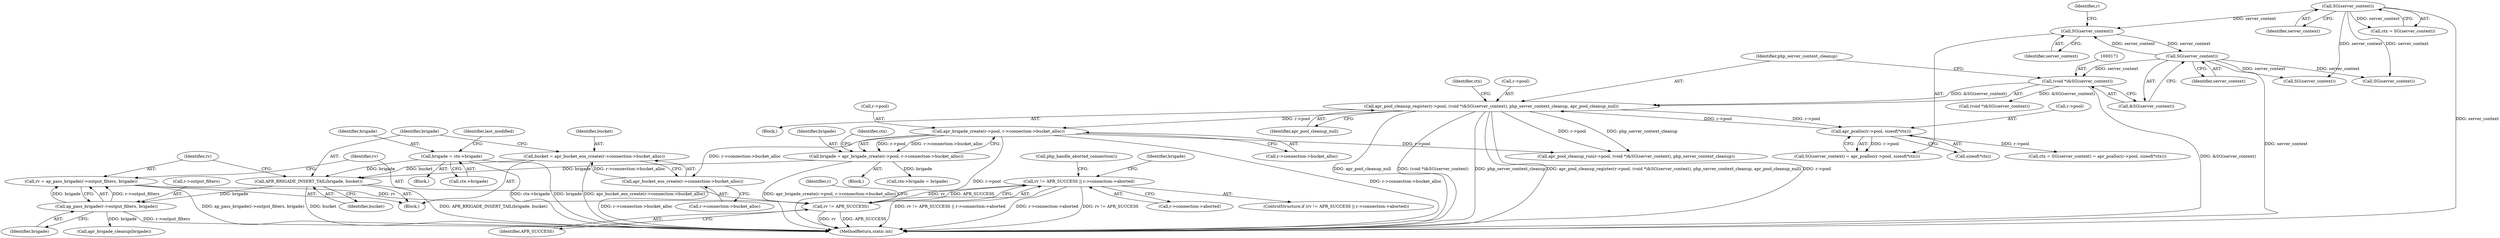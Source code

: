 digraph "0_php_809610f5ea38a83b284e1125d1fff129bdd615e7@API" {
"1000507" [label="(Call,rv != APR_SUCCESS || r->connection->aborted)"];
"1000508" [label="(Call,rv != APR_SUCCESS)"];
"1000499" [label="(Call,rv = ap_pass_brigade(r->output_filters, brigade))"];
"1000501" [label="(Call,ap_pass_brigade(r->output_filters, brigade))"];
"1000496" [label="(Call,APR_BRIGADE_INSERT_TAIL(brigade, bucket))"];
"1000410" [label="(Call,brigade = ctx->brigade)"];
"1000320" [label="(Call,brigade = apr_brigade_create(r->pool, r->connection->bucket_alloc))"];
"1000322" [label="(Call,apr_brigade_create(r->pool, r->connection->bucket_alloc))"];
"1000166" [label="(Call,apr_pool_cleanup_register(r->pool, (void *)&SG(server_context), php_server_context_cleanup, apr_pool_cleanup_null))"];
"1000159" [label="(Call,apr_pcalloc(r->pool, sizeof(*ctx)))"];
"1000170" [label="(Call,(void *)&SG(server_context))"];
"1000173" [label="(Call,SG(server_context))"];
"1000157" [label="(Call,SG(server_context))"];
"1000133" [label="(Call,SG(server_context))"];
"1000488" [label="(Call,bucket = apr_bucket_eos_create(r->connection->bucket_alloc))"];
"1000490" [label="(Call,apr_bucket_eos_create(r->connection->bucket_alloc))"];
"1000173" [label="(Call,SG(server_context))"];
"1000520" [label="(Call,apr_brigade_cleanup(brigade))"];
"1000133" [label="(Call,SG(server_context))"];
"1000526" [label="(Call,(void *)&SG(server_context))"];
"1000161" [label="(Identifier,r)"];
"1000496" [label="(Call,APR_BRIGADE_INSERT_TAIL(brigade, bucket))"];
"1000529" [label="(Call,SG(server_context))"];
"1000541" [label="(MethodReturn,static int)"];
"1000156" [label="(Call,SG(server_context) = apr_pcalloc(r->pool, sizeof(*ctx)))"];
"1000488" [label="(Call,bucket = apr_bucket_eos_create(r->connection->bucket_alloc))"];
"1000491" [label="(Call,r->connection->bucket_alloc)"];
"1000321" [label="(Identifier,brigade)"];
"1000499" [label="(Call,rv = ap_pass_brigade(r->output_filters, brigade))"];
"1000507" [label="(Call,rv != APR_SUCCESS || r->connection->aborted)"];
"1000134" [label="(Identifier,server_context)"];
"1000411" [label="(Identifier,brigade)"];
"1000509" [label="(Identifier,rv)"];
"1000343" [label="(Block,)"];
"1000152" [label="(Block,)"];
"1000166" [label="(Call,apr_pool_cleanup_register(r->pool, (void *)&SG(server_context), php_server_context_cleanup, apr_pool_cleanup_null))"];
"1000513" [label="(Identifier,r)"];
"1000333" [label="(Call,SG(server_context))"];
"1000174" [label="(Identifier,server_context)"];
"1000159" [label="(Call,apr_pcalloc(r->pool, sizeof(*ctx)))"];
"1000521" [label="(Identifier,brigade)"];
"1000335" [label="(Call,ctx->brigade = brigade)"];
"1000508" [label="(Call,rv != APR_SUCCESS)"];
"1000505" [label="(Identifier,brigade)"];
"1000417" [label="(Identifier,last_modified)"];
"1000489" [label="(Identifier,bucket)"];
"1000157" [label="(Call,SG(server_context))"];
"1000510" [label="(Identifier,APR_SUCCESS)"];
"1000410" [label="(Call,brigade = ctx->brigade)"];
"1000500" [label="(Identifier,rv)"];
"1000501" [label="(Call,ap_pass_brigade(r->output_filters, brigade))"];
"1000498" [label="(Identifier,bucket)"];
"1000176" [label="(Identifier,apr_pool_cleanup_null)"];
"1000170" [label="(Call,(void *)&SG(server_context))"];
"1000332" [label="(Identifier,ctx)"];
"1000323" [label="(Call,r->pool)"];
"1000326" [label="(Call,r->connection->bucket_alloc)"];
"1000490" [label="(Call,apr_bucket_eos_create(r->connection->bucket_alloc))"];
"1000522" [label="(Call,apr_pool_cleanup_run(r->pool, (void *)&SG(server_context), php_server_context_cleanup))"];
"1000518" [label="(Call,php_handle_aborted_connection())"];
"1000319" [label="(Block,)"];
"1000497" [label="(Identifier,brigade)"];
"1000502" [label="(Call,r->output_filters)"];
"1000482" [label="(Block,)"];
"1000175" [label="(Identifier,php_server_context_cleanup)"];
"1000163" [label="(Call,sizeof(*ctx))"];
"1000158" [label="(Identifier,server_context)"];
"1000412" [label="(Call,ctx->brigade)"];
"1000511" [label="(Call,r->connection->aborted)"];
"1000154" [label="(Call,ctx = SG(server_context) = apr_pcalloc(r->pool, sizeof(*ctx)))"];
"1000172" [label="(Call,&SG(server_context))"];
"1000506" [label="(ControlStructure,if (rv != APR_SUCCESS || r->connection->aborted))"];
"1000179" [label="(Identifier,ctx)"];
"1000322" [label="(Call,apr_brigade_create(r->pool, r->connection->bucket_alloc))"];
"1000160" [label="(Call,r->pool)"];
"1000131" [label="(Call,ctx = SG(server_context))"];
"1000167" [label="(Call,r->pool)"];
"1000320" [label="(Call,brigade = apr_brigade_create(r->pool, r->connection->bucket_alloc))"];
"1000507" -> "1000506"  [label="AST: "];
"1000507" -> "1000508"  [label="CFG: "];
"1000507" -> "1000511"  [label="CFG: "];
"1000508" -> "1000507"  [label="AST: "];
"1000511" -> "1000507"  [label="AST: "];
"1000518" -> "1000507"  [label="CFG: "];
"1000521" -> "1000507"  [label="CFG: "];
"1000507" -> "1000541"  [label="DDG: rv != APR_SUCCESS || r->connection->aborted"];
"1000507" -> "1000541"  [label="DDG: r->connection->aborted"];
"1000507" -> "1000541"  [label="DDG: rv != APR_SUCCESS"];
"1000508" -> "1000507"  [label="DDG: rv"];
"1000508" -> "1000507"  [label="DDG: APR_SUCCESS"];
"1000508" -> "1000510"  [label="CFG: "];
"1000509" -> "1000508"  [label="AST: "];
"1000510" -> "1000508"  [label="AST: "];
"1000513" -> "1000508"  [label="CFG: "];
"1000508" -> "1000541"  [label="DDG: rv"];
"1000508" -> "1000541"  [label="DDG: APR_SUCCESS"];
"1000499" -> "1000508"  [label="DDG: rv"];
"1000499" -> "1000482"  [label="AST: "];
"1000499" -> "1000501"  [label="CFG: "];
"1000500" -> "1000499"  [label="AST: "];
"1000501" -> "1000499"  [label="AST: "];
"1000509" -> "1000499"  [label="CFG: "];
"1000499" -> "1000541"  [label="DDG: ap_pass_brigade(r->output_filters, brigade)"];
"1000501" -> "1000499"  [label="DDG: r->output_filters"];
"1000501" -> "1000499"  [label="DDG: brigade"];
"1000501" -> "1000505"  [label="CFG: "];
"1000502" -> "1000501"  [label="AST: "];
"1000505" -> "1000501"  [label="AST: "];
"1000501" -> "1000541"  [label="DDG: r->output_filters"];
"1000496" -> "1000501"  [label="DDG: brigade"];
"1000501" -> "1000520"  [label="DDG: brigade"];
"1000496" -> "1000482"  [label="AST: "];
"1000496" -> "1000498"  [label="CFG: "];
"1000497" -> "1000496"  [label="AST: "];
"1000498" -> "1000496"  [label="AST: "];
"1000500" -> "1000496"  [label="CFG: "];
"1000496" -> "1000541"  [label="DDG: APR_BRIGADE_INSERT_TAIL(brigade, bucket)"];
"1000496" -> "1000541"  [label="DDG: bucket"];
"1000410" -> "1000496"  [label="DDG: brigade"];
"1000320" -> "1000496"  [label="DDG: brigade"];
"1000488" -> "1000496"  [label="DDG: bucket"];
"1000410" -> "1000343"  [label="AST: "];
"1000410" -> "1000412"  [label="CFG: "];
"1000411" -> "1000410"  [label="AST: "];
"1000412" -> "1000410"  [label="AST: "];
"1000417" -> "1000410"  [label="CFG: "];
"1000410" -> "1000541"  [label="DDG: brigade"];
"1000410" -> "1000541"  [label="DDG: ctx->brigade"];
"1000320" -> "1000319"  [label="AST: "];
"1000320" -> "1000322"  [label="CFG: "];
"1000321" -> "1000320"  [label="AST: "];
"1000322" -> "1000320"  [label="AST: "];
"1000332" -> "1000320"  [label="CFG: "];
"1000320" -> "1000541"  [label="DDG: apr_brigade_create(r->pool, r->connection->bucket_alloc)"];
"1000322" -> "1000320"  [label="DDG: r->pool"];
"1000322" -> "1000320"  [label="DDG: r->connection->bucket_alloc"];
"1000320" -> "1000335"  [label="DDG: brigade"];
"1000322" -> "1000326"  [label="CFG: "];
"1000323" -> "1000322"  [label="AST: "];
"1000326" -> "1000322"  [label="AST: "];
"1000322" -> "1000541"  [label="DDG: r->connection->bucket_alloc"];
"1000322" -> "1000541"  [label="DDG: r->pool"];
"1000166" -> "1000322"  [label="DDG: r->pool"];
"1000322" -> "1000490"  [label="DDG: r->connection->bucket_alloc"];
"1000322" -> "1000522"  [label="DDG: r->pool"];
"1000166" -> "1000152"  [label="AST: "];
"1000166" -> "1000176"  [label="CFG: "];
"1000167" -> "1000166"  [label="AST: "];
"1000170" -> "1000166"  [label="AST: "];
"1000175" -> "1000166"  [label="AST: "];
"1000176" -> "1000166"  [label="AST: "];
"1000179" -> "1000166"  [label="CFG: "];
"1000166" -> "1000541"  [label="DDG: apr_pool_cleanup_register(r->pool, (void *)&SG(server_context), php_server_context_cleanup, apr_pool_cleanup_null)"];
"1000166" -> "1000541"  [label="DDG: r->pool"];
"1000166" -> "1000541"  [label="DDG: apr_pool_cleanup_null"];
"1000166" -> "1000541"  [label="DDG: (void *)&SG(server_context)"];
"1000166" -> "1000541"  [label="DDG: php_server_context_cleanup"];
"1000166" -> "1000159"  [label="DDG: r->pool"];
"1000159" -> "1000166"  [label="DDG: r->pool"];
"1000170" -> "1000166"  [label="DDG: &SG(server_context)"];
"1000166" -> "1000522"  [label="DDG: r->pool"];
"1000166" -> "1000522"  [label="DDG: php_server_context_cleanup"];
"1000159" -> "1000156"  [label="AST: "];
"1000159" -> "1000163"  [label="CFG: "];
"1000160" -> "1000159"  [label="AST: "];
"1000163" -> "1000159"  [label="AST: "];
"1000156" -> "1000159"  [label="CFG: "];
"1000159" -> "1000154"  [label="DDG: r->pool"];
"1000159" -> "1000156"  [label="DDG: r->pool"];
"1000170" -> "1000172"  [label="CFG: "];
"1000171" -> "1000170"  [label="AST: "];
"1000172" -> "1000170"  [label="AST: "];
"1000175" -> "1000170"  [label="CFG: "];
"1000170" -> "1000541"  [label="DDG: &SG(server_context)"];
"1000173" -> "1000170"  [label="DDG: server_context"];
"1000170" -> "1000526"  [label="DDG: &SG(server_context)"];
"1000173" -> "1000172"  [label="AST: "];
"1000173" -> "1000174"  [label="CFG: "];
"1000174" -> "1000173"  [label="AST: "];
"1000172" -> "1000173"  [label="CFG: "];
"1000173" -> "1000541"  [label="DDG: server_context"];
"1000173" -> "1000157"  [label="DDG: server_context"];
"1000157" -> "1000173"  [label="DDG: server_context"];
"1000173" -> "1000333"  [label="DDG: server_context"];
"1000173" -> "1000529"  [label="DDG: server_context"];
"1000157" -> "1000156"  [label="AST: "];
"1000157" -> "1000158"  [label="CFG: "];
"1000158" -> "1000157"  [label="AST: "];
"1000161" -> "1000157"  [label="CFG: "];
"1000133" -> "1000157"  [label="DDG: server_context"];
"1000133" -> "1000131"  [label="AST: "];
"1000133" -> "1000134"  [label="CFG: "];
"1000134" -> "1000133"  [label="AST: "];
"1000131" -> "1000133"  [label="CFG: "];
"1000133" -> "1000541"  [label="DDG: server_context"];
"1000133" -> "1000131"  [label="DDG: server_context"];
"1000133" -> "1000333"  [label="DDG: server_context"];
"1000133" -> "1000529"  [label="DDG: server_context"];
"1000488" -> "1000482"  [label="AST: "];
"1000488" -> "1000490"  [label="CFG: "];
"1000489" -> "1000488"  [label="AST: "];
"1000490" -> "1000488"  [label="AST: "];
"1000497" -> "1000488"  [label="CFG: "];
"1000488" -> "1000541"  [label="DDG: apr_bucket_eos_create(r->connection->bucket_alloc)"];
"1000490" -> "1000488"  [label="DDG: r->connection->bucket_alloc"];
"1000490" -> "1000491"  [label="CFG: "];
"1000491" -> "1000490"  [label="AST: "];
"1000490" -> "1000541"  [label="DDG: r->connection->bucket_alloc"];
}
